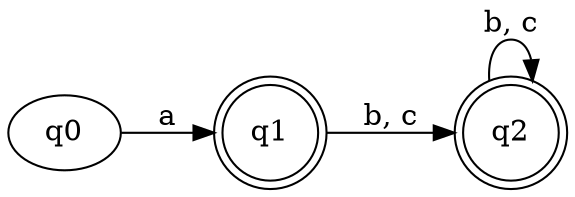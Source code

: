 digraph 3 {
    rankdir = LR
    q1, q2[shape=doublecircle]
    q0 -> q1[label="a"]

    q1 -> q2[label="b, c"]

    q2 -> q2[label="b, c"]
}
